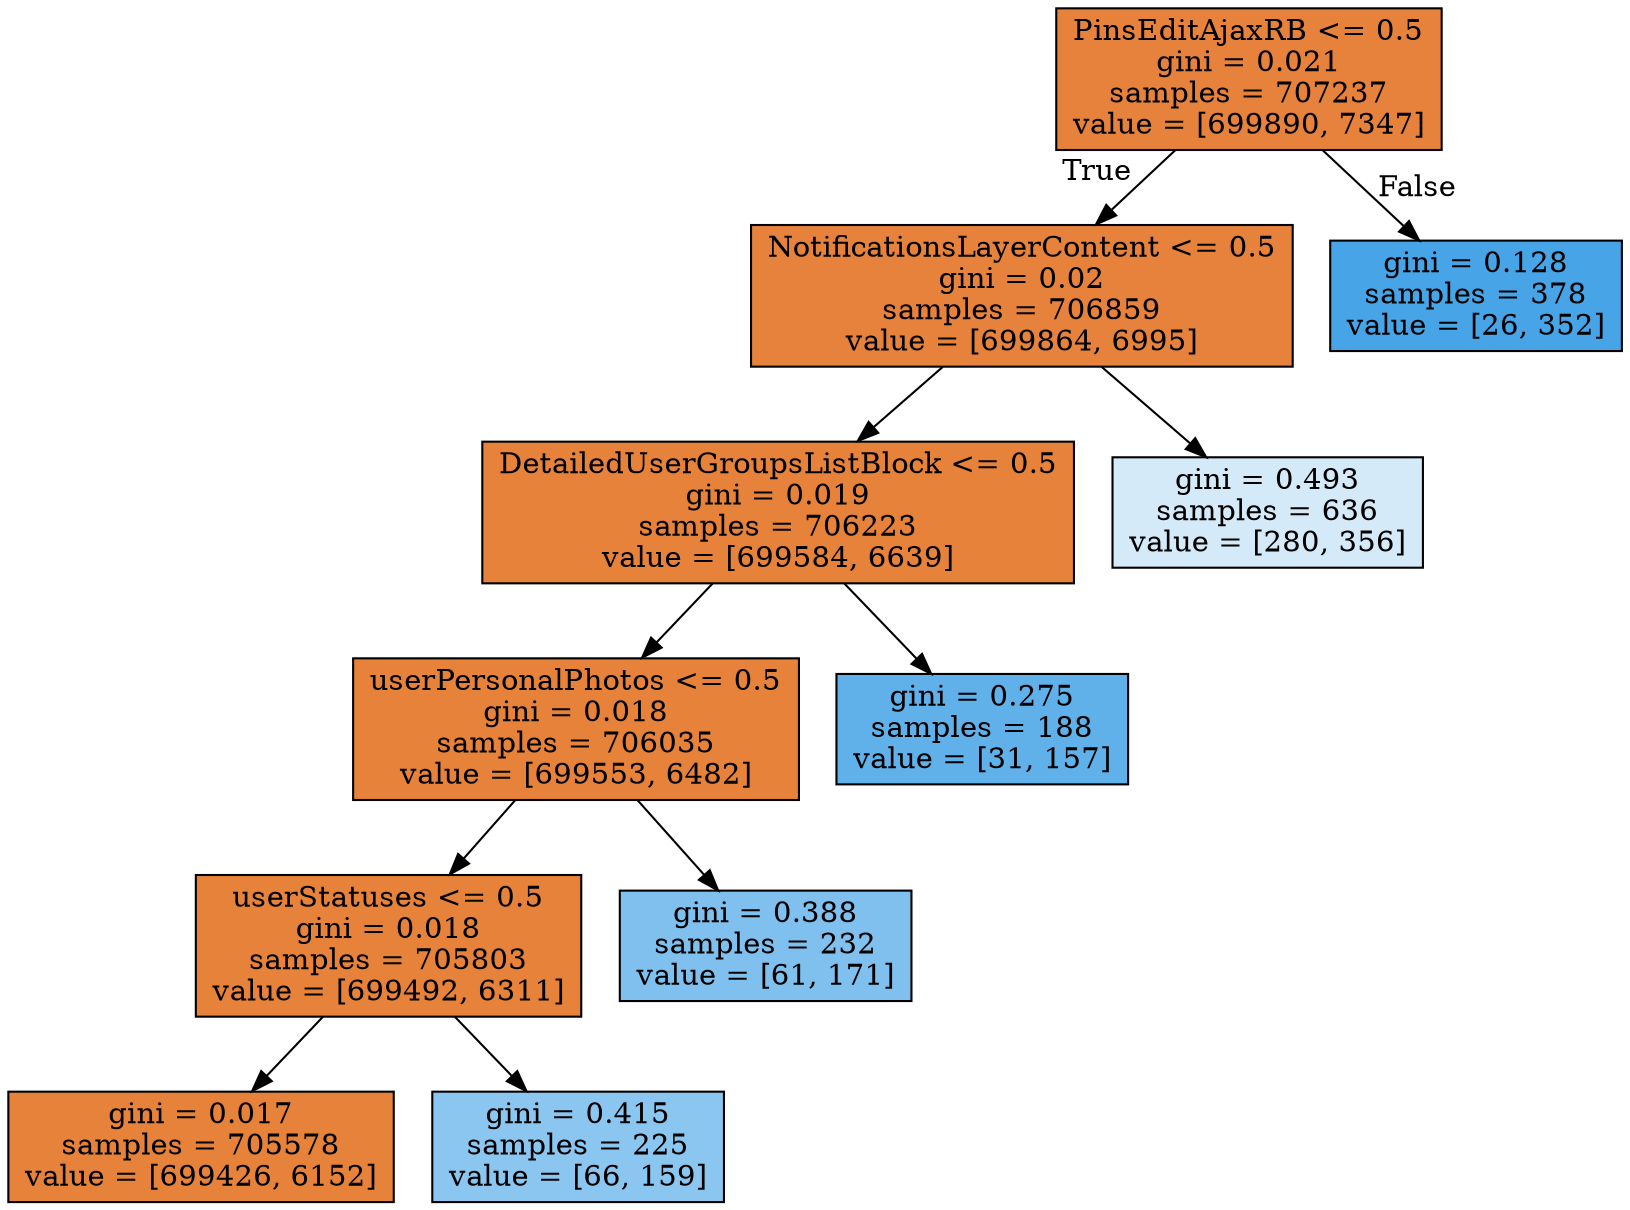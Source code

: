 digraph Tree {
node [shape=box, style="filled", color="black"] ;
0 [label="PinsEditAjaxRB <= 0.5\ngini = 0.021\nsamples = 707237\nvalue = [699890, 7347]", fillcolor="#e58139fc"] ;
1 [label="NotificationsLayerContent <= 0.5\ngini = 0.02\nsamples = 706859\nvalue = [699864, 6995]", fillcolor="#e58139fc"] ;
0 -> 1 [labeldistance=2.5, labelangle=45, headlabel="True"] ;
2 [label="DetailedUserGroupsListBlock <= 0.5\ngini = 0.019\nsamples = 706223\nvalue = [699584, 6639]", fillcolor="#e58139fd"] ;
1 -> 2 ;
3 [label="userPersonalPhotos <= 0.5\ngini = 0.018\nsamples = 706035\nvalue = [699553, 6482]", fillcolor="#e58139fd"] ;
2 -> 3 ;
4 [label="userStatuses <= 0.5\ngini = 0.018\nsamples = 705803\nvalue = [699492, 6311]", fillcolor="#e58139fd"] ;
3 -> 4 ;
5 [label="gini = 0.017\nsamples = 705578\nvalue = [699426, 6152]", fillcolor="#e58139fd"] ;
4 -> 5 ;
6 [label="gini = 0.415\nsamples = 225\nvalue = [66, 159]", fillcolor="#399de595"] ;
4 -> 6 ;
7 [label="gini = 0.388\nsamples = 232\nvalue = [61, 171]", fillcolor="#399de5a4"] ;
3 -> 7 ;
8 [label="gini = 0.275\nsamples = 188\nvalue = [31, 157]", fillcolor="#399de5cd"] ;
2 -> 8 ;
9 [label="gini = 0.493\nsamples = 636\nvalue = [280, 356]", fillcolor="#399de536"] ;
1 -> 9 ;
10 [label="gini = 0.128\nsamples = 378\nvalue = [26, 352]", fillcolor="#399de5ec"] ;
0 -> 10 [labeldistance=2.5, labelangle=-45, headlabel="False"] ;
}